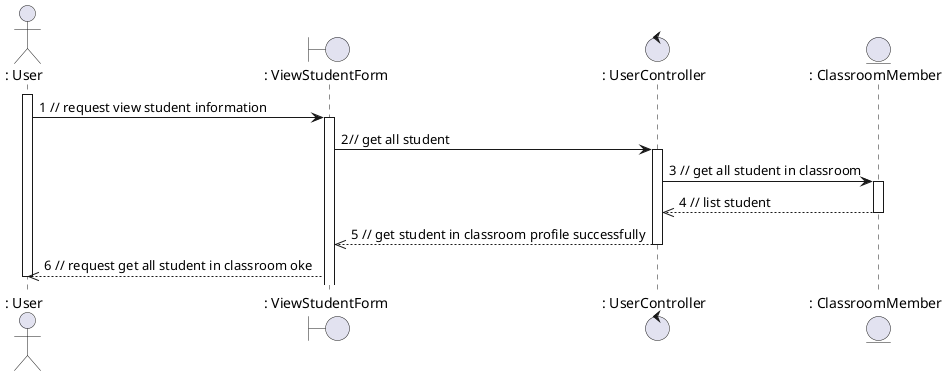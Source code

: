 @startuml viewStudent

actor ": User"
boundary ": ViewStudentForm"
control ": UserController"
entity ": ClassroomMember"

activate ": User"
": User" -> ": ViewStudentForm": 1 // request view student information
activate ": ViewStudentForm"
": ViewStudentForm" -> ": UserController": 2// get all student
activate ": UserController"
": UserController" -> ": ClassroomMember": 3 // get all student in classroom
activate ": ClassroomMember"
": ClassroomMember" -->> ": UserController": 4 // list student
deactivate ": ClassroomMember"
": UserController" -->> ": ViewStudentForm": 5 // get student in classroom profile successfully
deactivate ": UserController"
": ViewStudentForm" -->> ": User": 6 // request get all student in classroom oke
deactivate ": User"

@enduml